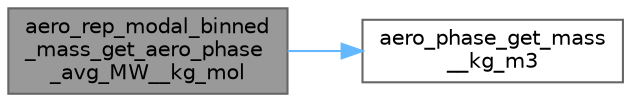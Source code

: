 digraph "aero_rep_modal_binned_mass_get_aero_phase_avg_MW__kg_mol"
{
 // LATEX_PDF_SIZE
  bgcolor="transparent";
  edge [fontname=Helvetica,fontsize=10,labelfontname=Helvetica,labelfontsize=10];
  node [fontname=Helvetica,fontsize=10,shape=box,height=0.2,width=0.4];
  rankdir="LR";
  Node1 [label="aero_rep_modal_binned\l_mass_get_aero_phase\l_avg_MW__kg_mol",height=0.2,width=0.4,color="gray40", fillcolor="grey60", style="filled", fontcolor="black",tooltip="Get the average molecular weight in an aerosol phase  ( )"];
  Node1 -> Node2 [color="steelblue1",style="solid"];
  Node2 [label="aero_phase_get_mass\l__kg_m3",height=0.2,width=0.4,color="grey40", fillcolor="white", style="filled",URL="$aero__phase__solver_8c.html#a965e0b9fc79db694be201edd05377dd1",tooltip="Get the mass and average MW in an aerosol phase."];
}
